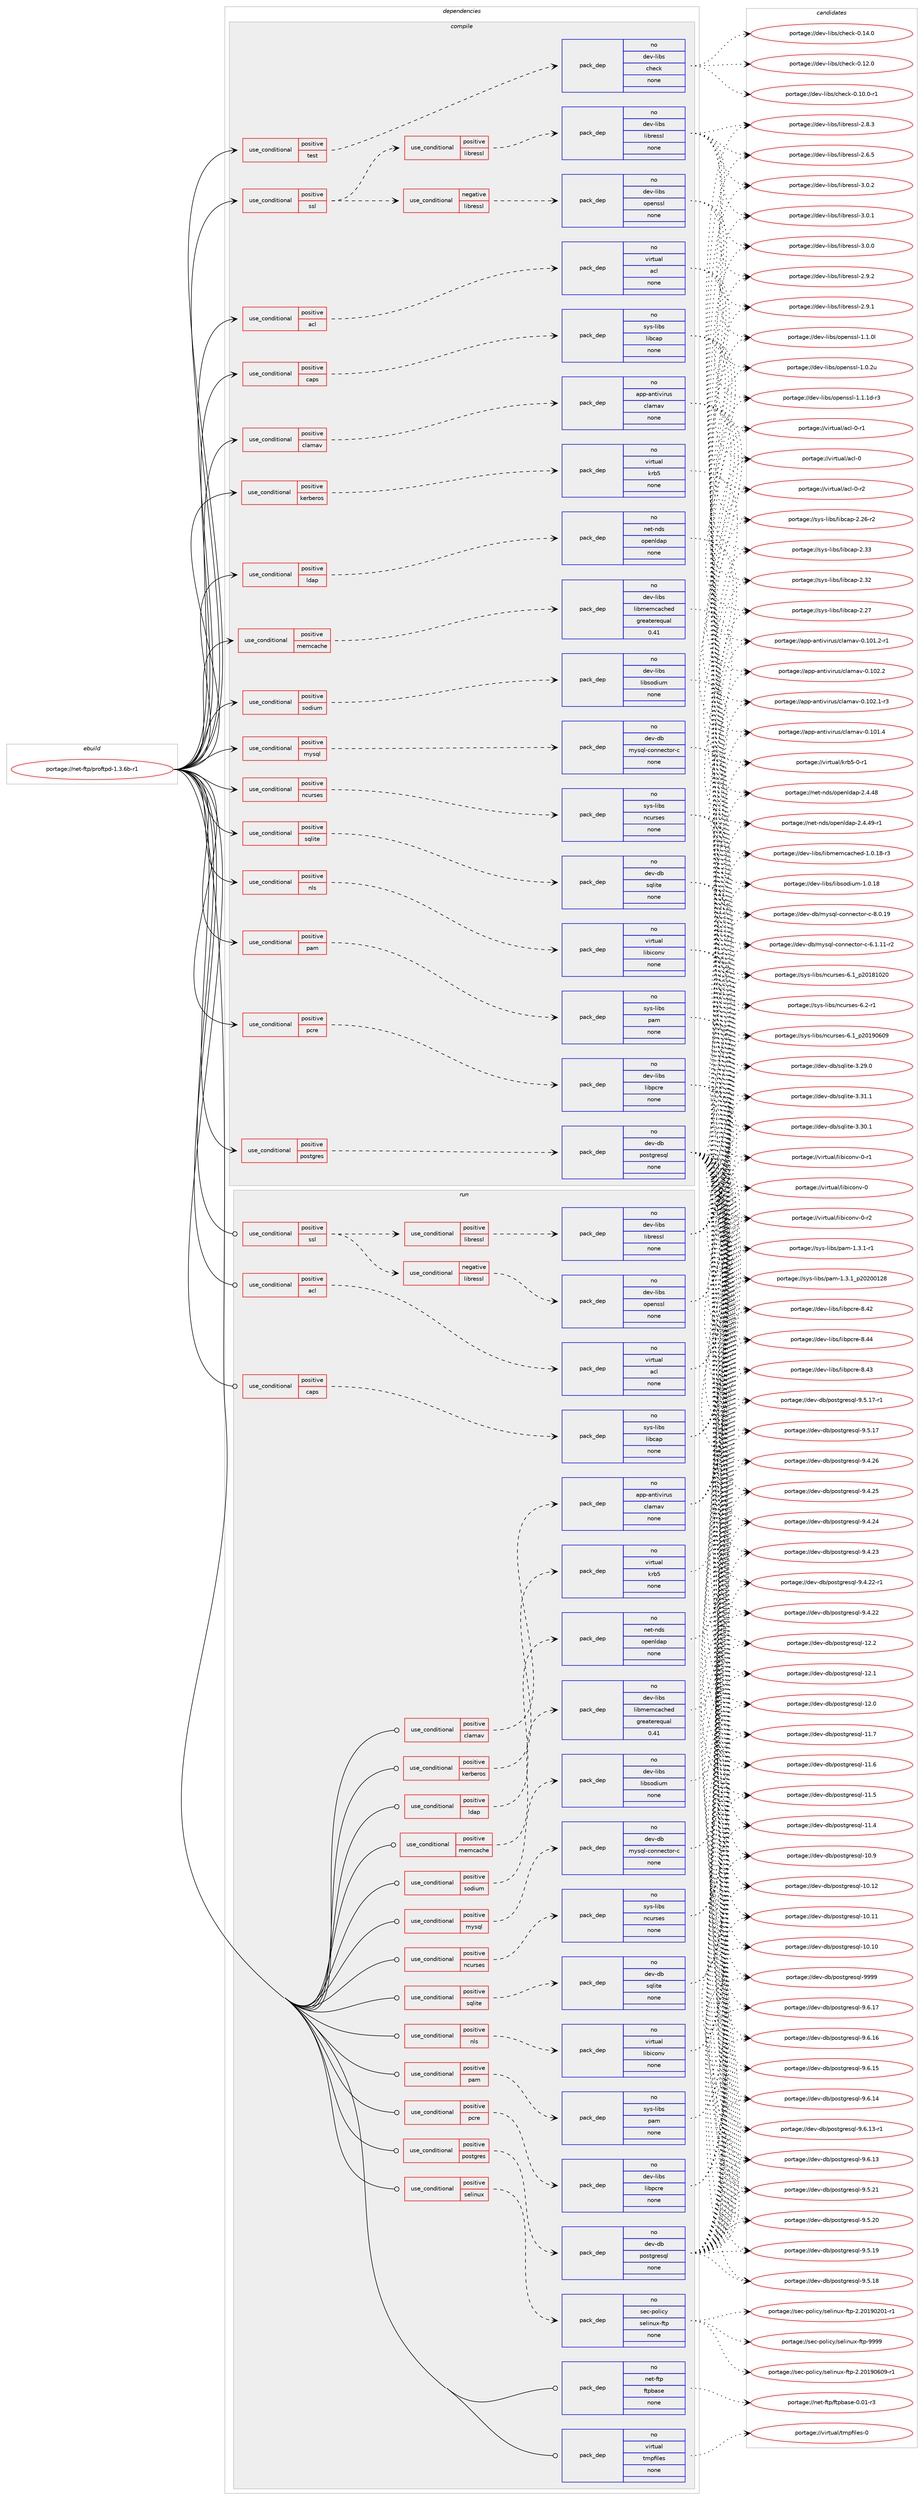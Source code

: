 digraph prolog {

# *************
# Graph options
# *************

newrank=true;
concentrate=true;
compound=true;
graph [rankdir=LR,fontname=Helvetica,fontsize=10,ranksep=1.5];#, ranksep=2.5, nodesep=0.2];
edge  [arrowhead=vee];
node  [fontname=Helvetica,fontsize=10];

# **********
# The ebuild
# **********

subgraph cluster_leftcol {
color=gray;
rank=same;
label=<<i>ebuild</i>>;
id [label="portage://net-ftp/proftpd-1.3.6b-r1", color=red, width=4, href="../net-ftp/proftpd-1.3.6b-r1.svg"];
}

# ****************
# The dependencies
# ****************

subgraph cluster_midcol {
color=gray;
label=<<i>dependencies</i>>;
subgraph cluster_compile {
fillcolor="#eeeeee";
style=filled;
label=<<i>compile</i>>;
subgraph cond12640 {
dependency62870 [label=<<TABLE BORDER="0" CELLBORDER="1" CELLSPACING="0" CELLPADDING="4"><TR><TD ROWSPAN="3" CELLPADDING="10">use_conditional</TD></TR><TR><TD>positive</TD></TR><TR><TD>acl</TD></TR></TABLE>>, shape=none, color=red];
subgraph pack48997 {
dependency62871 [label=<<TABLE BORDER="0" CELLBORDER="1" CELLSPACING="0" CELLPADDING="4" WIDTH="220"><TR><TD ROWSPAN="6" CELLPADDING="30">pack_dep</TD></TR><TR><TD WIDTH="110">no</TD></TR><TR><TD>virtual</TD></TR><TR><TD>acl</TD></TR><TR><TD>none</TD></TR><TR><TD></TD></TR></TABLE>>, shape=none, color=blue];
}
dependency62870:e -> dependency62871:w [weight=20,style="dashed",arrowhead="vee"];
}
id:e -> dependency62870:w [weight=20,style="solid",arrowhead="vee"];
subgraph cond12641 {
dependency62872 [label=<<TABLE BORDER="0" CELLBORDER="1" CELLSPACING="0" CELLPADDING="4"><TR><TD ROWSPAN="3" CELLPADDING="10">use_conditional</TD></TR><TR><TD>positive</TD></TR><TR><TD>caps</TD></TR></TABLE>>, shape=none, color=red];
subgraph pack48998 {
dependency62873 [label=<<TABLE BORDER="0" CELLBORDER="1" CELLSPACING="0" CELLPADDING="4" WIDTH="220"><TR><TD ROWSPAN="6" CELLPADDING="30">pack_dep</TD></TR><TR><TD WIDTH="110">no</TD></TR><TR><TD>sys-libs</TD></TR><TR><TD>libcap</TD></TR><TR><TD>none</TD></TR><TR><TD></TD></TR></TABLE>>, shape=none, color=blue];
}
dependency62872:e -> dependency62873:w [weight=20,style="dashed",arrowhead="vee"];
}
id:e -> dependency62872:w [weight=20,style="solid",arrowhead="vee"];
subgraph cond12642 {
dependency62874 [label=<<TABLE BORDER="0" CELLBORDER="1" CELLSPACING="0" CELLPADDING="4"><TR><TD ROWSPAN="3" CELLPADDING="10">use_conditional</TD></TR><TR><TD>positive</TD></TR><TR><TD>clamav</TD></TR></TABLE>>, shape=none, color=red];
subgraph pack48999 {
dependency62875 [label=<<TABLE BORDER="0" CELLBORDER="1" CELLSPACING="0" CELLPADDING="4" WIDTH="220"><TR><TD ROWSPAN="6" CELLPADDING="30">pack_dep</TD></TR><TR><TD WIDTH="110">no</TD></TR><TR><TD>app-antivirus</TD></TR><TR><TD>clamav</TD></TR><TR><TD>none</TD></TR><TR><TD></TD></TR></TABLE>>, shape=none, color=blue];
}
dependency62874:e -> dependency62875:w [weight=20,style="dashed",arrowhead="vee"];
}
id:e -> dependency62874:w [weight=20,style="solid",arrowhead="vee"];
subgraph cond12643 {
dependency62876 [label=<<TABLE BORDER="0" CELLBORDER="1" CELLSPACING="0" CELLPADDING="4"><TR><TD ROWSPAN="3" CELLPADDING="10">use_conditional</TD></TR><TR><TD>positive</TD></TR><TR><TD>kerberos</TD></TR></TABLE>>, shape=none, color=red];
subgraph pack49000 {
dependency62877 [label=<<TABLE BORDER="0" CELLBORDER="1" CELLSPACING="0" CELLPADDING="4" WIDTH="220"><TR><TD ROWSPAN="6" CELLPADDING="30">pack_dep</TD></TR><TR><TD WIDTH="110">no</TD></TR><TR><TD>virtual</TD></TR><TR><TD>krb5</TD></TR><TR><TD>none</TD></TR><TR><TD></TD></TR></TABLE>>, shape=none, color=blue];
}
dependency62876:e -> dependency62877:w [weight=20,style="dashed",arrowhead="vee"];
}
id:e -> dependency62876:w [weight=20,style="solid",arrowhead="vee"];
subgraph cond12644 {
dependency62878 [label=<<TABLE BORDER="0" CELLBORDER="1" CELLSPACING="0" CELLPADDING="4"><TR><TD ROWSPAN="3" CELLPADDING="10">use_conditional</TD></TR><TR><TD>positive</TD></TR><TR><TD>ldap</TD></TR></TABLE>>, shape=none, color=red];
subgraph pack49001 {
dependency62879 [label=<<TABLE BORDER="0" CELLBORDER="1" CELLSPACING="0" CELLPADDING="4" WIDTH="220"><TR><TD ROWSPAN="6" CELLPADDING="30">pack_dep</TD></TR><TR><TD WIDTH="110">no</TD></TR><TR><TD>net-nds</TD></TR><TR><TD>openldap</TD></TR><TR><TD>none</TD></TR><TR><TD></TD></TR></TABLE>>, shape=none, color=blue];
}
dependency62878:e -> dependency62879:w [weight=20,style="dashed",arrowhead="vee"];
}
id:e -> dependency62878:w [weight=20,style="solid",arrowhead="vee"];
subgraph cond12645 {
dependency62880 [label=<<TABLE BORDER="0" CELLBORDER="1" CELLSPACING="0" CELLPADDING="4"><TR><TD ROWSPAN="3" CELLPADDING="10">use_conditional</TD></TR><TR><TD>positive</TD></TR><TR><TD>memcache</TD></TR></TABLE>>, shape=none, color=red];
subgraph pack49002 {
dependency62881 [label=<<TABLE BORDER="0" CELLBORDER="1" CELLSPACING="0" CELLPADDING="4" WIDTH="220"><TR><TD ROWSPAN="6" CELLPADDING="30">pack_dep</TD></TR><TR><TD WIDTH="110">no</TD></TR><TR><TD>dev-libs</TD></TR><TR><TD>libmemcached</TD></TR><TR><TD>greaterequal</TD></TR><TR><TD>0.41</TD></TR></TABLE>>, shape=none, color=blue];
}
dependency62880:e -> dependency62881:w [weight=20,style="dashed",arrowhead="vee"];
}
id:e -> dependency62880:w [weight=20,style="solid",arrowhead="vee"];
subgraph cond12646 {
dependency62882 [label=<<TABLE BORDER="0" CELLBORDER="1" CELLSPACING="0" CELLPADDING="4"><TR><TD ROWSPAN="3" CELLPADDING="10">use_conditional</TD></TR><TR><TD>positive</TD></TR><TR><TD>mysql</TD></TR></TABLE>>, shape=none, color=red];
subgraph pack49003 {
dependency62883 [label=<<TABLE BORDER="0" CELLBORDER="1" CELLSPACING="0" CELLPADDING="4" WIDTH="220"><TR><TD ROWSPAN="6" CELLPADDING="30">pack_dep</TD></TR><TR><TD WIDTH="110">no</TD></TR><TR><TD>dev-db</TD></TR><TR><TD>mysql-connector-c</TD></TR><TR><TD>none</TD></TR><TR><TD></TD></TR></TABLE>>, shape=none, color=blue];
}
dependency62882:e -> dependency62883:w [weight=20,style="dashed",arrowhead="vee"];
}
id:e -> dependency62882:w [weight=20,style="solid",arrowhead="vee"];
subgraph cond12647 {
dependency62884 [label=<<TABLE BORDER="0" CELLBORDER="1" CELLSPACING="0" CELLPADDING="4"><TR><TD ROWSPAN="3" CELLPADDING="10">use_conditional</TD></TR><TR><TD>positive</TD></TR><TR><TD>ncurses</TD></TR></TABLE>>, shape=none, color=red];
subgraph pack49004 {
dependency62885 [label=<<TABLE BORDER="0" CELLBORDER="1" CELLSPACING="0" CELLPADDING="4" WIDTH="220"><TR><TD ROWSPAN="6" CELLPADDING="30">pack_dep</TD></TR><TR><TD WIDTH="110">no</TD></TR><TR><TD>sys-libs</TD></TR><TR><TD>ncurses</TD></TR><TR><TD>none</TD></TR><TR><TD></TD></TR></TABLE>>, shape=none, color=blue];
}
dependency62884:e -> dependency62885:w [weight=20,style="dashed",arrowhead="vee"];
}
id:e -> dependency62884:w [weight=20,style="solid",arrowhead="vee"];
subgraph cond12648 {
dependency62886 [label=<<TABLE BORDER="0" CELLBORDER="1" CELLSPACING="0" CELLPADDING="4"><TR><TD ROWSPAN="3" CELLPADDING="10">use_conditional</TD></TR><TR><TD>positive</TD></TR><TR><TD>nls</TD></TR></TABLE>>, shape=none, color=red];
subgraph pack49005 {
dependency62887 [label=<<TABLE BORDER="0" CELLBORDER="1" CELLSPACING="0" CELLPADDING="4" WIDTH="220"><TR><TD ROWSPAN="6" CELLPADDING="30">pack_dep</TD></TR><TR><TD WIDTH="110">no</TD></TR><TR><TD>virtual</TD></TR><TR><TD>libiconv</TD></TR><TR><TD>none</TD></TR><TR><TD></TD></TR></TABLE>>, shape=none, color=blue];
}
dependency62886:e -> dependency62887:w [weight=20,style="dashed",arrowhead="vee"];
}
id:e -> dependency62886:w [weight=20,style="solid",arrowhead="vee"];
subgraph cond12649 {
dependency62888 [label=<<TABLE BORDER="0" CELLBORDER="1" CELLSPACING="0" CELLPADDING="4"><TR><TD ROWSPAN="3" CELLPADDING="10">use_conditional</TD></TR><TR><TD>positive</TD></TR><TR><TD>pam</TD></TR></TABLE>>, shape=none, color=red];
subgraph pack49006 {
dependency62889 [label=<<TABLE BORDER="0" CELLBORDER="1" CELLSPACING="0" CELLPADDING="4" WIDTH="220"><TR><TD ROWSPAN="6" CELLPADDING="30">pack_dep</TD></TR><TR><TD WIDTH="110">no</TD></TR><TR><TD>sys-libs</TD></TR><TR><TD>pam</TD></TR><TR><TD>none</TD></TR><TR><TD></TD></TR></TABLE>>, shape=none, color=blue];
}
dependency62888:e -> dependency62889:w [weight=20,style="dashed",arrowhead="vee"];
}
id:e -> dependency62888:w [weight=20,style="solid",arrowhead="vee"];
subgraph cond12650 {
dependency62890 [label=<<TABLE BORDER="0" CELLBORDER="1" CELLSPACING="0" CELLPADDING="4"><TR><TD ROWSPAN="3" CELLPADDING="10">use_conditional</TD></TR><TR><TD>positive</TD></TR><TR><TD>pcre</TD></TR></TABLE>>, shape=none, color=red];
subgraph pack49007 {
dependency62891 [label=<<TABLE BORDER="0" CELLBORDER="1" CELLSPACING="0" CELLPADDING="4" WIDTH="220"><TR><TD ROWSPAN="6" CELLPADDING="30">pack_dep</TD></TR><TR><TD WIDTH="110">no</TD></TR><TR><TD>dev-libs</TD></TR><TR><TD>libpcre</TD></TR><TR><TD>none</TD></TR><TR><TD></TD></TR></TABLE>>, shape=none, color=blue];
}
dependency62890:e -> dependency62891:w [weight=20,style="dashed",arrowhead="vee"];
}
id:e -> dependency62890:w [weight=20,style="solid",arrowhead="vee"];
subgraph cond12651 {
dependency62892 [label=<<TABLE BORDER="0" CELLBORDER="1" CELLSPACING="0" CELLPADDING="4"><TR><TD ROWSPAN="3" CELLPADDING="10">use_conditional</TD></TR><TR><TD>positive</TD></TR><TR><TD>postgres</TD></TR></TABLE>>, shape=none, color=red];
subgraph pack49008 {
dependency62893 [label=<<TABLE BORDER="0" CELLBORDER="1" CELLSPACING="0" CELLPADDING="4" WIDTH="220"><TR><TD ROWSPAN="6" CELLPADDING="30">pack_dep</TD></TR><TR><TD WIDTH="110">no</TD></TR><TR><TD>dev-db</TD></TR><TR><TD>postgresql</TD></TR><TR><TD>none</TD></TR><TR><TD></TD></TR></TABLE>>, shape=none, color=blue];
}
dependency62892:e -> dependency62893:w [weight=20,style="dashed",arrowhead="vee"];
}
id:e -> dependency62892:w [weight=20,style="solid",arrowhead="vee"];
subgraph cond12652 {
dependency62894 [label=<<TABLE BORDER="0" CELLBORDER="1" CELLSPACING="0" CELLPADDING="4"><TR><TD ROWSPAN="3" CELLPADDING="10">use_conditional</TD></TR><TR><TD>positive</TD></TR><TR><TD>sodium</TD></TR></TABLE>>, shape=none, color=red];
subgraph pack49009 {
dependency62895 [label=<<TABLE BORDER="0" CELLBORDER="1" CELLSPACING="0" CELLPADDING="4" WIDTH="220"><TR><TD ROWSPAN="6" CELLPADDING="30">pack_dep</TD></TR><TR><TD WIDTH="110">no</TD></TR><TR><TD>dev-libs</TD></TR><TR><TD>libsodium</TD></TR><TR><TD>none</TD></TR><TR><TD></TD></TR></TABLE>>, shape=none, color=blue];
}
dependency62894:e -> dependency62895:w [weight=20,style="dashed",arrowhead="vee"];
}
id:e -> dependency62894:w [weight=20,style="solid",arrowhead="vee"];
subgraph cond12653 {
dependency62896 [label=<<TABLE BORDER="0" CELLBORDER="1" CELLSPACING="0" CELLPADDING="4"><TR><TD ROWSPAN="3" CELLPADDING="10">use_conditional</TD></TR><TR><TD>positive</TD></TR><TR><TD>sqlite</TD></TR></TABLE>>, shape=none, color=red];
subgraph pack49010 {
dependency62897 [label=<<TABLE BORDER="0" CELLBORDER="1" CELLSPACING="0" CELLPADDING="4" WIDTH="220"><TR><TD ROWSPAN="6" CELLPADDING="30">pack_dep</TD></TR><TR><TD WIDTH="110">no</TD></TR><TR><TD>dev-db</TD></TR><TR><TD>sqlite</TD></TR><TR><TD>none</TD></TR><TR><TD></TD></TR></TABLE>>, shape=none, color=blue];
}
dependency62896:e -> dependency62897:w [weight=20,style="dashed",arrowhead="vee"];
}
id:e -> dependency62896:w [weight=20,style="solid",arrowhead="vee"];
subgraph cond12654 {
dependency62898 [label=<<TABLE BORDER="0" CELLBORDER="1" CELLSPACING="0" CELLPADDING="4"><TR><TD ROWSPAN="3" CELLPADDING="10">use_conditional</TD></TR><TR><TD>positive</TD></TR><TR><TD>ssl</TD></TR></TABLE>>, shape=none, color=red];
subgraph cond12655 {
dependency62899 [label=<<TABLE BORDER="0" CELLBORDER="1" CELLSPACING="0" CELLPADDING="4"><TR><TD ROWSPAN="3" CELLPADDING="10">use_conditional</TD></TR><TR><TD>negative</TD></TR><TR><TD>libressl</TD></TR></TABLE>>, shape=none, color=red];
subgraph pack49011 {
dependency62900 [label=<<TABLE BORDER="0" CELLBORDER="1" CELLSPACING="0" CELLPADDING="4" WIDTH="220"><TR><TD ROWSPAN="6" CELLPADDING="30">pack_dep</TD></TR><TR><TD WIDTH="110">no</TD></TR><TR><TD>dev-libs</TD></TR><TR><TD>openssl</TD></TR><TR><TD>none</TD></TR><TR><TD></TD></TR></TABLE>>, shape=none, color=blue];
}
dependency62899:e -> dependency62900:w [weight=20,style="dashed",arrowhead="vee"];
}
dependency62898:e -> dependency62899:w [weight=20,style="dashed",arrowhead="vee"];
subgraph cond12656 {
dependency62901 [label=<<TABLE BORDER="0" CELLBORDER="1" CELLSPACING="0" CELLPADDING="4"><TR><TD ROWSPAN="3" CELLPADDING="10">use_conditional</TD></TR><TR><TD>positive</TD></TR><TR><TD>libressl</TD></TR></TABLE>>, shape=none, color=red];
subgraph pack49012 {
dependency62902 [label=<<TABLE BORDER="0" CELLBORDER="1" CELLSPACING="0" CELLPADDING="4" WIDTH="220"><TR><TD ROWSPAN="6" CELLPADDING="30">pack_dep</TD></TR><TR><TD WIDTH="110">no</TD></TR><TR><TD>dev-libs</TD></TR><TR><TD>libressl</TD></TR><TR><TD>none</TD></TR><TR><TD></TD></TR></TABLE>>, shape=none, color=blue];
}
dependency62901:e -> dependency62902:w [weight=20,style="dashed",arrowhead="vee"];
}
dependency62898:e -> dependency62901:w [weight=20,style="dashed",arrowhead="vee"];
}
id:e -> dependency62898:w [weight=20,style="solid",arrowhead="vee"];
subgraph cond12657 {
dependency62903 [label=<<TABLE BORDER="0" CELLBORDER="1" CELLSPACING="0" CELLPADDING="4"><TR><TD ROWSPAN="3" CELLPADDING="10">use_conditional</TD></TR><TR><TD>positive</TD></TR><TR><TD>test</TD></TR></TABLE>>, shape=none, color=red];
subgraph pack49013 {
dependency62904 [label=<<TABLE BORDER="0" CELLBORDER="1" CELLSPACING="0" CELLPADDING="4" WIDTH="220"><TR><TD ROWSPAN="6" CELLPADDING="30">pack_dep</TD></TR><TR><TD WIDTH="110">no</TD></TR><TR><TD>dev-libs</TD></TR><TR><TD>check</TD></TR><TR><TD>none</TD></TR><TR><TD></TD></TR></TABLE>>, shape=none, color=blue];
}
dependency62903:e -> dependency62904:w [weight=20,style="dashed",arrowhead="vee"];
}
id:e -> dependency62903:w [weight=20,style="solid",arrowhead="vee"];
}
subgraph cluster_compileandrun {
fillcolor="#eeeeee";
style=filled;
label=<<i>compile and run</i>>;
}
subgraph cluster_run {
fillcolor="#eeeeee";
style=filled;
label=<<i>run</i>>;
subgraph cond12658 {
dependency62905 [label=<<TABLE BORDER="0" CELLBORDER="1" CELLSPACING="0" CELLPADDING="4"><TR><TD ROWSPAN="3" CELLPADDING="10">use_conditional</TD></TR><TR><TD>positive</TD></TR><TR><TD>acl</TD></TR></TABLE>>, shape=none, color=red];
subgraph pack49014 {
dependency62906 [label=<<TABLE BORDER="0" CELLBORDER="1" CELLSPACING="0" CELLPADDING="4" WIDTH="220"><TR><TD ROWSPAN="6" CELLPADDING="30">pack_dep</TD></TR><TR><TD WIDTH="110">no</TD></TR><TR><TD>virtual</TD></TR><TR><TD>acl</TD></TR><TR><TD>none</TD></TR><TR><TD></TD></TR></TABLE>>, shape=none, color=blue];
}
dependency62905:e -> dependency62906:w [weight=20,style="dashed",arrowhead="vee"];
}
id:e -> dependency62905:w [weight=20,style="solid",arrowhead="odot"];
subgraph cond12659 {
dependency62907 [label=<<TABLE BORDER="0" CELLBORDER="1" CELLSPACING="0" CELLPADDING="4"><TR><TD ROWSPAN="3" CELLPADDING="10">use_conditional</TD></TR><TR><TD>positive</TD></TR><TR><TD>caps</TD></TR></TABLE>>, shape=none, color=red];
subgraph pack49015 {
dependency62908 [label=<<TABLE BORDER="0" CELLBORDER="1" CELLSPACING="0" CELLPADDING="4" WIDTH="220"><TR><TD ROWSPAN="6" CELLPADDING="30">pack_dep</TD></TR><TR><TD WIDTH="110">no</TD></TR><TR><TD>sys-libs</TD></TR><TR><TD>libcap</TD></TR><TR><TD>none</TD></TR><TR><TD></TD></TR></TABLE>>, shape=none, color=blue];
}
dependency62907:e -> dependency62908:w [weight=20,style="dashed",arrowhead="vee"];
}
id:e -> dependency62907:w [weight=20,style="solid",arrowhead="odot"];
subgraph cond12660 {
dependency62909 [label=<<TABLE BORDER="0" CELLBORDER="1" CELLSPACING="0" CELLPADDING="4"><TR><TD ROWSPAN="3" CELLPADDING="10">use_conditional</TD></TR><TR><TD>positive</TD></TR><TR><TD>clamav</TD></TR></TABLE>>, shape=none, color=red];
subgraph pack49016 {
dependency62910 [label=<<TABLE BORDER="0" CELLBORDER="1" CELLSPACING="0" CELLPADDING="4" WIDTH="220"><TR><TD ROWSPAN="6" CELLPADDING="30">pack_dep</TD></TR><TR><TD WIDTH="110">no</TD></TR><TR><TD>app-antivirus</TD></TR><TR><TD>clamav</TD></TR><TR><TD>none</TD></TR><TR><TD></TD></TR></TABLE>>, shape=none, color=blue];
}
dependency62909:e -> dependency62910:w [weight=20,style="dashed",arrowhead="vee"];
}
id:e -> dependency62909:w [weight=20,style="solid",arrowhead="odot"];
subgraph cond12661 {
dependency62911 [label=<<TABLE BORDER="0" CELLBORDER="1" CELLSPACING="0" CELLPADDING="4"><TR><TD ROWSPAN="3" CELLPADDING="10">use_conditional</TD></TR><TR><TD>positive</TD></TR><TR><TD>kerberos</TD></TR></TABLE>>, shape=none, color=red];
subgraph pack49017 {
dependency62912 [label=<<TABLE BORDER="0" CELLBORDER="1" CELLSPACING="0" CELLPADDING="4" WIDTH="220"><TR><TD ROWSPAN="6" CELLPADDING="30">pack_dep</TD></TR><TR><TD WIDTH="110">no</TD></TR><TR><TD>virtual</TD></TR><TR><TD>krb5</TD></TR><TR><TD>none</TD></TR><TR><TD></TD></TR></TABLE>>, shape=none, color=blue];
}
dependency62911:e -> dependency62912:w [weight=20,style="dashed",arrowhead="vee"];
}
id:e -> dependency62911:w [weight=20,style="solid",arrowhead="odot"];
subgraph cond12662 {
dependency62913 [label=<<TABLE BORDER="0" CELLBORDER="1" CELLSPACING="0" CELLPADDING="4"><TR><TD ROWSPAN="3" CELLPADDING="10">use_conditional</TD></TR><TR><TD>positive</TD></TR><TR><TD>ldap</TD></TR></TABLE>>, shape=none, color=red];
subgraph pack49018 {
dependency62914 [label=<<TABLE BORDER="0" CELLBORDER="1" CELLSPACING="0" CELLPADDING="4" WIDTH="220"><TR><TD ROWSPAN="6" CELLPADDING="30">pack_dep</TD></TR><TR><TD WIDTH="110">no</TD></TR><TR><TD>net-nds</TD></TR><TR><TD>openldap</TD></TR><TR><TD>none</TD></TR><TR><TD></TD></TR></TABLE>>, shape=none, color=blue];
}
dependency62913:e -> dependency62914:w [weight=20,style="dashed",arrowhead="vee"];
}
id:e -> dependency62913:w [weight=20,style="solid",arrowhead="odot"];
subgraph cond12663 {
dependency62915 [label=<<TABLE BORDER="0" CELLBORDER="1" CELLSPACING="0" CELLPADDING="4"><TR><TD ROWSPAN="3" CELLPADDING="10">use_conditional</TD></TR><TR><TD>positive</TD></TR><TR><TD>memcache</TD></TR></TABLE>>, shape=none, color=red];
subgraph pack49019 {
dependency62916 [label=<<TABLE BORDER="0" CELLBORDER="1" CELLSPACING="0" CELLPADDING="4" WIDTH="220"><TR><TD ROWSPAN="6" CELLPADDING="30">pack_dep</TD></TR><TR><TD WIDTH="110">no</TD></TR><TR><TD>dev-libs</TD></TR><TR><TD>libmemcached</TD></TR><TR><TD>greaterequal</TD></TR><TR><TD>0.41</TD></TR></TABLE>>, shape=none, color=blue];
}
dependency62915:e -> dependency62916:w [weight=20,style="dashed",arrowhead="vee"];
}
id:e -> dependency62915:w [weight=20,style="solid",arrowhead="odot"];
subgraph cond12664 {
dependency62917 [label=<<TABLE BORDER="0" CELLBORDER="1" CELLSPACING="0" CELLPADDING="4"><TR><TD ROWSPAN="3" CELLPADDING="10">use_conditional</TD></TR><TR><TD>positive</TD></TR><TR><TD>mysql</TD></TR></TABLE>>, shape=none, color=red];
subgraph pack49020 {
dependency62918 [label=<<TABLE BORDER="0" CELLBORDER="1" CELLSPACING="0" CELLPADDING="4" WIDTH="220"><TR><TD ROWSPAN="6" CELLPADDING="30">pack_dep</TD></TR><TR><TD WIDTH="110">no</TD></TR><TR><TD>dev-db</TD></TR><TR><TD>mysql-connector-c</TD></TR><TR><TD>none</TD></TR><TR><TD></TD></TR></TABLE>>, shape=none, color=blue];
}
dependency62917:e -> dependency62918:w [weight=20,style="dashed",arrowhead="vee"];
}
id:e -> dependency62917:w [weight=20,style="solid",arrowhead="odot"];
subgraph cond12665 {
dependency62919 [label=<<TABLE BORDER="0" CELLBORDER="1" CELLSPACING="0" CELLPADDING="4"><TR><TD ROWSPAN="3" CELLPADDING="10">use_conditional</TD></TR><TR><TD>positive</TD></TR><TR><TD>ncurses</TD></TR></TABLE>>, shape=none, color=red];
subgraph pack49021 {
dependency62920 [label=<<TABLE BORDER="0" CELLBORDER="1" CELLSPACING="0" CELLPADDING="4" WIDTH="220"><TR><TD ROWSPAN="6" CELLPADDING="30">pack_dep</TD></TR><TR><TD WIDTH="110">no</TD></TR><TR><TD>sys-libs</TD></TR><TR><TD>ncurses</TD></TR><TR><TD>none</TD></TR><TR><TD></TD></TR></TABLE>>, shape=none, color=blue];
}
dependency62919:e -> dependency62920:w [weight=20,style="dashed",arrowhead="vee"];
}
id:e -> dependency62919:w [weight=20,style="solid",arrowhead="odot"];
subgraph cond12666 {
dependency62921 [label=<<TABLE BORDER="0" CELLBORDER="1" CELLSPACING="0" CELLPADDING="4"><TR><TD ROWSPAN="3" CELLPADDING="10">use_conditional</TD></TR><TR><TD>positive</TD></TR><TR><TD>nls</TD></TR></TABLE>>, shape=none, color=red];
subgraph pack49022 {
dependency62922 [label=<<TABLE BORDER="0" CELLBORDER="1" CELLSPACING="0" CELLPADDING="4" WIDTH="220"><TR><TD ROWSPAN="6" CELLPADDING="30">pack_dep</TD></TR><TR><TD WIDTH="110">no</TD></TR><TR><TD>virtual</TD></TR><TR><TD>libiconv</TD></TR><TR><TD>none</TD></TR><TR><TD></TD></TR></TABLE>>, shape=none, color=blue];
}
dependency62921:e -> dependency62922:w [weight=20,style="dashed",arrowhead="vee"];
}
id:e -> dependency62921:w [weight=20,style="solid",arrowhead="odot"];
subgraph cond12667 {
dependency62923 [label=<<TABLE BORDER="0" CELLBORDER="1" CELLSPACING="0" CELLPADDING="4"><TR><TD ROWSPAN="3" CELLPADDING="10">use_conditional</TD></TR><TR><TD>positive</TD></TR><TR><TD>pam</TD></TR></TABLE>>, shape=none, color=red];
subgraph pack49023 {
dependency62924 [label=<<TABLE BORDER="0" CELLBORDER="1" CELLSPACING="0" CELLPADDING="4" WIDTH="220"><TR><TD ROWSPAN="6" CELLPADDING="30">pack_dep</TD></TR><TR><TD WIDTH="110">no</TD></TR><TR><TD>sys-libs</TD></TR><TR><TD>pam</TD></TR><TR><TD>none</TD></TR><TR><TD></TD></TR></TABLE>>, shape=none, color=blue];
}
dependency62923:e -> dependency62924:w [weight=20,style="dashed",arrowhead="vee"];
}
id:e -> dependency62923:w [weight=20,style="solid",arrowhead="odot"];
subgraph cond12668 {
dependency62925 [label=<<TABLE BORDER="0" CELLBORDER="1" CELLSPACING="0" CELLPADDING="4"><TR><TD ROWSPAN="3" CELLPADDING="10">use_conditional</TD></TR><TR><TD>positive</TD></TR><TR><TD>pcre</TD></TR></TABLE>>, shape=none, color=red];
subgraph pack49024 {
dependency62926 [label=<<TABLE BORDER="0" CELLBORDER="1" CELLSPACING="0" CELLPADDING="4" WIDTH="220"><TR><TD ROWSPAN="6" CELLPADDING="30">pack_dep</TD></TR><TR><TD WIDTH="110">no</TD></TR><TR><TD>dev-libs</TD></TR><TR><TD>libpcre</TD></TR><TR><TD>none</TD></TR><TR><TD></TD></TR></TABLE>>, shape=none, color=blue];
}
dependency62925:e -> dependency62926:w [weight=20,style="dashed",arrowhead="vee"];
}
id:e -> dependency62925:w [weight=20,style="solid",arrowhead="odot"];
subgraph cond12669 {
dependency62927 [label=<<TABLE BORDER="0" CELLBORDER="1" CELLSPACING="0" CELLPADDING="4"><TR><TD ROWSPAN="3" CELLPADDING="10">use_conditional</TD></TR><TR><TD>positive</TD></TR><TR><TD>postgres</TD></TR></TABLE>>, shape=none, color=red];
subgraph pack49025 {
dependency62928 [label=<<TABLE BORDER="0" CELLBORDER="1" CELLSPACING="0" CELLPADDING="4" WIDTH="220"><TR><TD ROWSPAN="6" CELLPADDING="30">pack_dep</TD></TR><TR><TD WIDTH="110">no</TD></TR><TR><TD>dev-db</TD></TR><TR><TD>postgresql</TD></TR><TR><TD>none</TD></TR><TR><TD></TD></TR></TABLE>>, shape=none, color=blue];
}
dependency62927:e -> dependency62928:w [weight=20,style="dashed",arrowhead="vee"];
}
id:e -> dependency62927:w [weight=20,style="solid",arrowhead="odot"];
subgraph cond12670 {
dependency62929 [label=<<TABLE BORDER="0" CELLBORDER="1" CELLSPACING="0" CELLPADDING="4"><TR><TD ROWSPAN="3" CELLPADDING="10">use_conditional</TD></TR><TR><TD>positive</TD></TR><TR><TD>selinux</TD></TR></TABLE>>, shape=none, color=red];
subgraph pack49026 {
dependency62930 [label=<<TABLE BORDER="0" CELLBORDER="1" CELLSPACING="0" CELLPADDING="4" WIDTH="220"><TR><TD ROWSPAN="6" CELLPADDING="30">pack_dep</TD></TR><TR><TD WIDTH="110">no</TD></TR><TR><TD>sec-policy</TD></TR><TR><TD>selinux-ftp</TD></TR><TR><TD>none</TD></TR><TR><TD></TD></TR></TABLE>>, shape=none, color=blue];
}
dependency62929:e -> dependency62930:w [weight=20,style="dashed",arrowhead="vee"];
}
id:e -> dependency62929:w [weight=20,style="solid",arrowhead="odot"];
subgraph cond12671 {
dependency62931 [label=<<TABLE BORDER="0" CELLBORDER="1" CELLSPACING="0" CELLPADDING="4"><TR><TD ROWSPAN="3" CELLPADDING="10">use_conditional</TD></TR><TR><TD>positive</TD></TR><TR><TD>sodium</TD></TR></TABLE>>, shape=none, color=red];
subgraph pack49027 {
dependency62932 [label=<<TABLE BORDER="0" CELLBORDER="1" CELLSPACING="0" CELLPADDING="4" WIDTH="220"><TR><TD ROWSPAN="6" CELLPADDING="30">pack_dep</TD></TR><TR><TD WIDTH="110">no</TD></TR><TR><TD>dev-libs</TD></TR><TR><TD>libsodium</TD></TR><TR><TD>none</TD></TR><TR><TD></TD></TR></TABLE>>, shape=none, color=blue];
}
dependency62931:e -> dependency62932:w [weight=20,style="dashed",arrowhead="vee"];
}
id:e -> dependency62931:w [weight=20,style="solid",arrowhead="odot"];
subgraph cond12672 {
dependency62933 [label=<<TABLE BORDER="0" CELLBORDER="1" CELLSPACING="0" CELLPADDING="4"><TR><TD ROWSPAN="3" CELLPADDING="10">use_conditional</TD></TR><TR><TD>positive</TD></TR><TR><TD>sqlite</TD></TR></TABLE>>, shape=none, color=red];
subgraph pack49028 {
dependency62934 [label=<<TABLE BORDER="0" CELLBORDER="1" CELLSPACING="0" CELLPADDING="4" WIDTH="220"><TR><TD ROWSPAN="6" CELLPADDING="30">pack_dep</TD></TR><TR><TD WIDTH="110">no</TD></TR><TR><TD>dev-db</TD></TR><TR><TD>sqlite</TD></TR><TR><TD>none</TD></TR><TR><TD></TD></TR></TABLE>>, shape=none, color=blue];
}
dependency62933:e -> dependency62934:w [weight=20,style="dashed",arrowhead="vee"];
}
id:e -> dependency62933:w [weight=20,style="solid",arrowhead="odot"];
subgraph cond12673 {
dependency62935 [label=<<TABLE BORDER="0" CELLBORDER="1" CELLSPACING="0" CELLPADDING="4"><TR><TD ROWSPAN="3" CELLPADDING="10">use_conditional</TD></TR><TR><TD>positive</TD></TR><TR><TD>ssl</TD></TR></TABLE>>, shape=none, color=red];
subgraph cond12674 {
dependency62936 [label=<<TABLE BORDER="0" CELLBORDER="1" CELLSPACING="0" CELLPADDING="4"><TR><TD ROWSPAN="3" CELLPADDING="10">use_conditional</TD></TR><TR><TD>negative</TD></TR><TR><TD>libressl</TD></TR></TABLE>>, shape=none, color=red];
subgraph pack49029 {
dependency62937 [label=<<TABLE BORDER="0" CELLBORDER="1" CELLSPACING="0" CELLPADDING="4" WIDTH="220"><TR><TD ROWSPAN="6" CELLPADDING="30">pack_dep</TD></TR><TR><TD WIDTH="110">no</TD></TR><TR><TD>dev-libs</TD></TR><TR><TD>openssl</TD></TR><TR><TD>none</TD></TR><TR><TD></TD></TR></TABLE>>, shape=none, color=blue];
}
dependency62936:e -> dependency62937:w [weight=20,style="dashed",arrowhead="vee"];
}
dependency62935:e -> dependency62936:w [weight=20,style="dashed",arrowhead="vee"];
subgraph cond12675 {
dependency62938 [label=<<TABLE BORDER="0" CELLBORDER="1" CELLSPACING="0" CELLPADDING="4"><TR><TD ROWSPAN="3" CELLPADDING="10">use_conditional</TD></TR><TR><TD>positive</TD></TR><TR><TD>libressl</TD></TR></TABLE>>, shape=none, color=red];
subgraph pack49030 {
dependency62939 [label=<<TABLE BORDER="0" CELLBORDER="1" CELLSPACING="0" CELLPADDING="4" WIDTH="220"><TR><TD ROWSPAN="6" CELLPADDING="30">pack_dep</TD></TR><TR><TD WIDTH="110">no</TD></TR><TR><TD>dev-libs</TD></TR><TR><TD>libressl</TD></TR><TR><TD>none</TD></TR><TR><TD></TD></TR></TABLE>>, shape=none, color=blue];
}
dependency62938:e -> dependency62939:w [weight=20,style="dashed",arrowhead="vee"];
}
dependency62935:e -> dependency62938:w [weight=20,style="dashed",arrowhead="vee"];
}
id:e -> dependency62935:w [weight=20,style="solid",arrowhead="odot"];
subgraph pack49031 {
dependency62940 [label=<<TABLE BORDER="0" CELLBORDER="1" CELLSPACING="0" CELLPADDING="4" WIDTH="220"><TR><TD ROWSPAN="6" CELLPADDING="30">pack_dep</TD></TR><TR><TD WIDTH="110">no</TD></TR><TR><TD>net-ftp</TD></TR><TR><TD>ftpbase</TD></TR><TR><TD>none</TD></TR><TR><TD></TD></TR></TABLE>>, shape=none, color=blue];
}
id:e -> dependency62940:w [weight=20,style="solid",arrowhead="odot"];
subgraph pack49032 {
dependency62941 [label=<<TABLE BORDER="0" CELLBORDER="1" CELLSPACING="0" CELLPADDING="4" WIDTH="220"><TR><TD ROWSPAN="6" CELLPADDING="30">pack_dep</TD></TR><TR><TD WIDTH="110">no</TD></TR><TR><TD>virtual</TD></TR><TR><TD>tmpfiles</TD></TR><TR><TD>none</TD></TR><TR><TD></TD></TR></TABLE>>, shape=none, color=blue];
}
id:e -> dependency62941:w [weight=20,style="solid",arrowhead="odot"];
}
}

# **************
# The candidates
# **************

subgraph cluster_choices {
rank=same;
color=gray;
label=<<i>candidates</i>>;

subgraph choice48997 {
color=black;
nodesep=1;
choice1181051141161179710847979910845484511450 [label="portage://virtual/acl-0-r2", color=red, width=4,href="../virtual/acl-0-r2.svg"];
choice1181051141161179710847979910845484511449 [label="portage://virtual/acl-0-r1", color=red, width=4,href="../virtual/acl-0-r1.svg"];
choice118105114116117971084797991084548 [label="portage://virtual/acl-0", color=red, width=4,href="../virtual/acl-0.svg"];
dependency62871:e -> choice1181051141161179710847979910845484511450:w [style=dotted,weight="100"];
dependency62871:e -> choice1181051141161179710847979910845484511449:w [style=dotted,weight="100"];
dependency62871:e -> choice118105114116117971084797991084548:w [style=dotted,weight="100"];
}
subgraph choice48998 {
color=black;
nodesep=1;
choice1151211154510810598115471081059899971124550465151 [label="portage://sys-libs/libcap-2.33", color=red, width=4,href="../sys-libs/libcap-2.33.svg"];
choice1151211154510810598115471081059899971124550465150 [label="portage://sys-libs/libcap-2.32", color=red, width=4,href="../sys-libs/libcap-2.32.svg"];
choice1151211154510810598115471081059899971124550465055 [label="portage://sys-libs/libcap-2.27", color=red, width=4,href="../sys-libs/libcap-2.27.svg"];
choice11512111545108105981154710810598999711245504650544511450 [label="portage://sys-libs/libcap-2.26-r2", color=red, width=4,href="../sys-libs/libcap-2.26-r2.svg"];
dependency62873:e -> choice1151211154510810598115471081059899971124550465151:w [style=dotted,weight="100"];
dependency62873:e -> choice1151211154510810598115471081059899971124550465150:w [style=dotted,weight="100"];
dependency62873:e -> choice1151211154510810598115471081059899971124550465055:w [style=dotted,weight="100"];
dependency62873:e -> choice11512111545108105981154710810598999711245504650544511450:w [style=dotted,weight="100"];
}
subgraph choice48999 {
color=black;
nodesep=1;
choice971121124597110116105118105114117115479910897109971184548464948504650 [label="portage://app-antivirus/clamav-0.102.2", color=red, width=4,href="../app-antivirus/clamav-0.102.2.svg"];
choice9711211245971101161051181051141171154799108971099711845484649485046494511451 [label="portage://app-antivirus/clamav-0.102.1-r3", color=red, width=4,href="../app-antivirus/clamav-0.102.1-r3.svg"];
choice971121124597110116105118105114117115479910897109971184548464948494652 [label="portage://app-antivirus/clamav-0.101.4", color=red, width=4,href="../app-antivirus/clamav-0.101.4.svg"];
choice9711211245971101161051181051141171154799108971099711845484649484946504511449 [label="portage://app-antivirus/clamav-0.101.2-r1", color=red, width=4,href="../app-antivirus/clamav-0.101.2-r1.svg"];
dependency62875:e -> choice971121124597110116105118105114117115479910897109971184548464948504650:w [style=dotted,weight="100"];
dependency62875:e -> choice9711211245971101161051181051141171154799108971099711845484649485046494511451:w [style=dotted,weight="100"];
dependency62875:e -> choice971121124597110116105118105114117115479910897109971184548464948494652:w [style=dotted,weight="100"];
dependency62875:e -> choice9711211245971101161051181051141171154799108971099711845484649484946504511449:w [style=dotted,weight="100"];
}
subgraph choice49000 {
color=black;
nodesep=1;
choice1181051141161179710847107114985345484511449 [label="portage://virtual/krb5-0-r1", color=red, width=4,href="../virtual/krb5-0-r1.svg"];
dependency62877:e -> choice1181051141161179710847107114985345484511449:w [style=dotted,weight="100"];
}
subgraph choice49001 {
color=black;
nodesep=1;
choice110101116451101001154711111210111010810097112455046524652574511449 [label="portage://net-nds/openldap-2.4.49-r1", color=red, width=4,href="../net-nds/openldap-2.4.49-r1.svg"];
choice11010111645110100115471111121011101081009711245504652465256 [label="portage://net-nds/openldap-2.4.48", color=red, width=4,href="../net-nds/openldap-2.4.48.svg"];
dependency62879:e -> choice110101116451101001154711111210111010810097112455046524652574511449:w [style=dotted,weight="100"];
dependency62879:e -> choice11010111645110100115471111121011101081009711245504652465256:w [style=dotted,weight="100"];
}
subgraph choice49002 {
color=black;
nodesep=1;
choice10010111845108105981154710810598109101109999799104101100454946484649564511451 [label="portage://dev-libs/libmemcached-1.0.18-r3", color=red, width=4,href="../dev-libs/libmemcached-1.0.18-r3.svg"];
dependency62881:e -> choice10010111845108105981154710810598109101109999799104101100454946484649564511451:w [style=dotted,weight="100"];
}
subgraph choice49003 {
color=black;
nodesep=1;
choice100101118451009847109121115113108459911111011010199116111114459945564648464957 [label="portage://dev-db/mysql-connector-c-8.0.19", color=red, width=4,href="../dev-db/mysql-connector-c-8.0.19.svg"];
choice1001011184510098471091211151131084599111110110101991161111144599455446494649494511450 [label="portage://dev-db/mysql-connector-c-6.1.11-r2", color=red, width=4,href="../dev-db/mysql-connector-c-6.1.11-r2.svg"];
dependency62883:e -> choice100101118451009847109121115113108459911111011010199116111114459945564648464957:w [style=dotted,weight="100"];
dependency62883:e -> choice1001011184510098471091211151131084599111110110101991161111144599455446494649494511450:w [style=dotted,weight="100"];
}
subgraph choice49004 {
color=black;
nodesep=1;
choice11512111545108105981154711099117114115101115455446504511449 [label="portage://sys-libs/ncurses-6.2-r1", color=red, width=4,href="../sys-libs/ncurses-6.2-r1.svg"];
choice1151211154510810598115471109911711411510111545544649951125048495748544857 [label="portage://sys-libs/ncurses-6.1_p20190609", color=red, width=4,href="../sys-libs/ncurses-6.1_p20190609.svg"];
choice1151211154510810598115471109911711411510111545544649951125048495649485048 [label="portage://sys-libs/ncurses-6.1_p20181020", color=red, width=4,href="../sys-libs/ncurses-6.1_p20181020.svg"];
dependency62885:e -> choice11512111545108105981154711099117114115101115455446504511449:w [style=dotted,weight="100"];
dependency62885:e -> choice1151211154510810598115471109911711411510111545544649951125048495748544857:w [style=dotted,weight="100"];
dependency62885:e -> choice1151211154510810598115471109911711411510111545544649951125048495649485048:w [style=dotted,weight="100"];
}
subgraph choice49005 {
color=black;
nodesep=1;
choice1181051141161179710847108105981059911111011845484511450 [label="portage://virtual/libiconv-0-r2", color=red, width=4,href="../virtual/libiconv-0-r2.svg"];
choice1181051141161179710847108105981059911111011845484511449 [label="portage://virtual/libiconv-0-r1", color=red, width=4,href="../virtual/libiconv-0-r1.svg"];
choice118105114116117971084710810598105991111101184548 [label="portage://virtual/libiconv-0", color=red, width=4,href="../virtual/libiconv-0.svg"];
dependency62887:e -> choice1181051141161179710847108105981059911111011845484511450:w [style=dotted,weight="100"];
dependency62887:e -> choice1181051141161179710847108105981059911111011845484511449:w [style=dotted,weight="100"];
dependency62887:e -> choice118105114116117971084710810598105991111101184548:w [style=dotted,weight="100"];
}
subgraph choice49006 {
color=black;
nodesep=1;
choice11512111545108105981154711297109454946514649951125048504848495056 [label="portage://sys-libs/pam-1.3.1_p20200128", color=red, width=4,href="../sys-libs/pam-1.3.1_p20200128.svg"];
choice115121115451081059811547112971094549465146494511449 [label="portage://sys-libs/pam-1.3.1-r1", color=red, width=4,href="../sys-libs/pam-1.3.1-r1.svg"];
dependency62889:e -> choice11512111545108105981154711297109454946514649951125048504848495056:w [style=dotted,weight="100"];
dependency62889:e -> choice115121115451081059811547112971094549465146494511449:w [style=dotted,weight="100"];
}
subgraph choice49007 {
color=black;
nodesep=1;
choice10010111845108105981154710810598112991141014556465252 [label="portage://dev-libs/libpcre-8.44", color=red, width=4,href="../dev-libs/libpcre-8.44.svg"];
choice10010111845108105981154710810598112991141014556465251 [label="portage://dev-libs/libpcre-8.43", color=red, width=4,href="../dev-libs/libpcre-8.43.svg"];
choice10010111845108105981154710810598112991141014556465250 [label="portage://dev-libs/libpcre-8.42", color=red, width=4,href="../dev-libs/libpcre-8.42.svg"];
dependency62891:e -> choice10010111845108105981154710810598112991141014556465252:w [style=dotted,weight="100"];
dependency62891:e -> choice10010111845108105981154710810598112991141014556465251:w [style=dotted,weight="100"];
dependency62891:e -> choice10010111845108105981154710810598112991141014556465250:w [style=dotted,weight="100"];
}
subgraph choice49008 {
color=black;
nodesep=1;
choice1001011184510098471121111151161031141011151131084557575757 [label="portage://dev-db/postgresql-9999", color=red, width=4,href="../dev-db/postgresql-9999.svg"];
choice10010111845100984711211111511610311410111511310845574654464955 [label="portage://dev-db/postgresql-9.6.17", color=red, width=4,href="../dev-db/postgresql-9.6.17.svg"];
choice10010111845100984711211111511610311410111511310845574654464954 [label="portage://dev-db/postgresql-9.6.16", color=red, width=4,href="../dev-db/postgresql-9.6.16.svg"];
choice10010111845100984711211111511610311410111511310845574654464953 [label="portage://dev-db/postgresql-9.6.15", color=red, width=4,href="../dev-db/postgresql-9.6.15.svg"];
choice10010111845100984711211111511610311410111511310845574654464952 [label="portage://dev-db/postgresql-9.6.14", color=red, width=4,href="../dev-db/postgresql-9.6.14.svg"];
choice100101118451009847112111115116103114101115113108455746544649514511449 [label="portage://dev-db/postgresql-9.6.13-r1", color=red, width=4,href="../dev-db/postgresql-9.6.13-r1.svg"];
choice10010111845100984711211111511610311410111511310845574654464951 [label="portage://dev-db/postgresql-9.6.13", color=red, width=4,href="../dev-db/postgresql-9.6.13.svg"];
choice10010111845100984711211111511610311410111511310845574653465049 [label="portage://dev-db/postgresql-9.5.21", color=red, width=4,href="../dev-db/postgresql-9.5.21.svg"];
choice10010111845100984711211111511610311410111511310845574653465048 [label="portage://dev-db/postgresql-9.5.20", color=red, width=4,href="../dev-db/postgresql-9.5.20.svg"];
choice10010111845100984711211111511610311410111511310845574653464957 [label="portage://dev-db/postgresql-9.5.19", color=red, width=4,href="../dev-db/postgresql-9.5.19.svg"];
choice10010111845100984711211111511610311410111511310845574653464956 [label="portage://dev-db/postgresql-9.5.18", color=red, width=4,href="../dev-db/postgresql-9.5.18.svg"];
choice100101118451009847112111115116103114101115113108455746534649554511449 [label="portage://dev-db/postgresql-9.5.17-r1", color=red, width=4,href="../dev-db/postgresql-9.5.17-r1.svg"];
choice10010111845100984711211111511610311410111511310845574653464955 [label="portage://dev-db/postgresql-9.5.17", color=red, width=4,href="../dev-db/postgresql-9.5.17.svg"];
choice10010111845100984711211111511610311410111511310845574652465054 [label="portage://dev-db/postgresql-9.4.26", color=red, width=4,href="../dev-db/postgresql-9.4.26.svg"];
choice10010111845100984711211111511610311410111511310845574652465053 [label="portage://dev-db/postgresql-9.4.25", color=red, width=4,href="../dev-db/postgresql-9.4.25.svg"];
choice10010111845100984711211111511610311410111511310845574652465052 [label="portage://dev-db/postgresql-9.4.24", color=red, width=4,href="../dev-db/postgresql-9.4.24.svg"];
choice10010111845100984711211111511610311410111511310845574652465051 [label="portage://dev-db/postgresql-9.4.23", color=red, width=4,href="../dev-db/postgresql-9.4.23.svg"];
choice100101118451009847112111115116103114101115113108455746524650504511449 [label="portage://dev-db/postgresql-9.4.22-r1", color=red, width=4,href="../dev-db/postgresql-9.4.22-r1.svg"];
choice10010111845100984711211111511610311410111511310845574652465050 [label="portage://dev-db/postgresql-9.4.22", color=red, width=4,href="../dev-db/postgresql-9.4.22.svg"];
choice1001011184510098471121111151161031141011151131084549504650 [label="portage://dev-db/postgresql-12.2", color=red, width=4,href="../dev-db/postgresql-12.2.svg"];
choice1001011184510098471121111151161031141011151131084549504649 [label="portage://dev-db/postgresql-12.1", color=red, width=4,href="../dev-db/postgresql-12.1.svg"];
choice1001011184510098471121111151161031141011151131084549504648 [label="portage://dev-db/postgresql-12.0", color=red, width=4,href="../dev-db/postgresql-12.0.svg"];
choice1001011184510098471121111151161031141011151131084549494655 [label="portage://dev-db/postgresql-11.7", color=red, width=4,href="../dev-db/postgresql-11.7.svg"];
choice1001011184510098471121111151161031141011151131084549494654 [label="portage://dev-db/postgresql-11.6", color=red, width=4,href="../dev-db/postgresql-11.6.svg"];
choice1001011184510098471121111151161031141011151131084549494653 [label="portage://dev-db/postgresql-11.5", color=red, width=4,href="../dev-db/postgresql-11.5.svg"];
choice1001011184510098471121111151161031141011151131084549494652 [label="portage://dev-db/postgresql-11.4", color=red, width=4,href="../dev-db/postgresql-11.4.svg"];
choice1001011184510098471121111151161031141011151131084549484657 [label="portage://dev-db/postgresql-10.9", color=red, width=4,href="../dev-db/postgresql-10.9.svg"];
choice100101118451009847112111115116103114101115113108454948464950 [label="portage://dev-db/postgresql-10.12", color=red, width=4,href="../dev-db/postgresql-10.12.svg"];
choice100101118451009847112111115116103114101115113108454948464949 [label="portage://dev-db/postgresql-10.11", color=red, width=4,href="../dev-db/postgresql-10.11.svg"];
choice100101118451009847112111115116103114101115113108454948464948 [label="portage://dev-db/postgresql-10.10", color=red, width=4,href="../dev-db/postgresql-10.10.svg"];
dependency62893:e -> choice1001011184510098471121111151161031141011151131084557575757:w [style=dotted,weight="100"];
dependency62893:e -> choice10010111845100984711211111511610311410111511310845574654464955:w [style=dotted,weight="100"];
dependency62893:e -> choice10010111845100984711211111511610311410111511310845574654464954:w [style=dotted,weight="100"];
dependency62893:e -> choice10010111845100984711211111511610311410111511310845574654464953:w [style=dotted,weight="100"];
dependency62893:e -> choice10010111845100984711211111511610311410111511310845574654464952:w [style=dotted,weight="100"];
dependency62893:e -> choice100101118451009847112111115116103114101115113108455746544649514511449:w [style=dotted,weight="100"];
dependency62893:e -> choice10010111845100984711211111511610311410111511310845574654464951:w [style=dotted,weight="100"];
dependency62893:e -> choice10010111845100984711211111511610311410111511310845574653465049:w [style=dotted,weight="100"];
dependency62893:e -> choice10010111845100984711211111511610311410111511310845574653465048:w [style=dotted,weight="100"];
dependency62893:e -> choice10010111845100984711211111511610311410111511310845574653464957:w [style=dotted,weight="100"];
dependency62893:e -> choice10010111845100984711211111511610311410111511310845574653464956:w [style=dotted,weight="100"];
dependency62893:e -> choice100101118451009847112111115116103114101115113108455746534649554511449:w [style=dotted,weight="100"];
dependency62893:e -> choice10010111845100984711211111511610311410111511310845574653464955:w [style=dotted,weight="100"];
dependency62893:e -> choice10010111845100984711211111511610311410111511310845574652465054:w [style=dotted,weight="100"];
dependency62893:e -> choice10010111845100984711211111511610311410111511310845574652465053:w [style=dotted,weight="100"];
dependency62893:e -> choice10010111845100984711211111511610311410111511310845574652465052:w [style=dotted,weight="100"];
dependency62893:e -> choice10010111845100984711211111511610311410111511310845574652465051:w [style=dotted,weight="100"];
dependency62893:e -> choice100101118451009847112111115116103114101115113108455746524650504511449:w [style=dotted,weight="100"];
dependency62893:e -> choice10010111845100984711211111511610311410111511310845574652465050:w [style=dotted,weight="100"];
dependency62893:e -> choice1001011184510098471121111151161031141011151131084549504650:w [style=dotted,weight="100"];
dependency62893:e -> choice1001011184510098471121111151161031141011151131084549504649:w [style=dotted,weight="100"];
dependency62893:e -> choice1001011184510098471121111151161031141011151131084549504648:w [style=dotted,weight="100"];
dependency62893:e -> choice1001011184510098471121111151161031141011151131084549494655:w [style=dotted,weight="100"];
dependency62893:e -> choice1001011184510098471121111151161031141011151131084549494654:w [style=dotted,weight="100"];
dependency62893:e -> choice1001011184510098471121111151161031141011151131084549494653:w [style=dotted,weight="100"];
dependency62893:e -> choice1001011184510098471121111151161031141011151131084549494652:w [style=dotted,weight="100"];
dependency62893:e -> choice1001011184510098471121111151161031141011151131084549484657:w [style=dotted,weight="100"];
dependency62893:e -> choice100101118451009847112111115116103114101115113108454948464950:w [style=dotted,weight="100"];
dependency62893:e -> choice100101118451009847112111115116103114101115113108454948464949:w [style=dotted,weight="100"];
dependency62893:e -> choice100101118451009847112111115116103114101115113108454948464948:w [style=dotted,weight="100"];
}
subgraph choice49009 {
color=black;
nodesep=1;
choice1001011184510810598115471081059811511110010511710945494648464956 [label="portage://dev-libs/libsodium-1.0.18", color=red, width=4,href="../dev-libs/libsodium-1.0.18.svg"];
dependency62895:e -> choice1001011184510810598115471081059811511110010511710945494648464956:w [style=dotted,weight="100"];
}
subgraph choice49010 {
color=black;
nodesep=1;
choice10010111845100984711511310810511610145514651494649 [label="portage://dev-db/sqlite-3.31.1", color=red, width=4,href="../dev-db/sqlite-3.31.1.svg"];
choice10010111845100984711511310810511610145514651484649 [label="portage://dev-db/sqlite-3.30.1", color=red, width=4,href="../dev-db/sqlite-3.30.1.svg"];
choice10010111845100984711511310810511610145514650574648 [label="portage://dev-db/sqlite-3.29.0", color=red, width=4,href="../dev-db/sqlite-3.29.0.svg"];
dependency62897:e -> choice10010111845100984711511310810511610145514651494649:w [style=dotted,weight="100"];
dependency62897:e -> choice10010111845100984711511310810511610145514651484649:w [style=dotted,weight="100"];
dependency62897:e -> choice10010111845100984711511310810511610145514650574648:w [style=dotted,weight="100"];
}
subgraph choice49011 {
color=black;
nodesep=1;
choice1001011184510810598115471111121011101151151084549464946491004511451 [label="portage://dev-libs/openssl-1.1.1d-r3", color=red, width=4,href="../dev-libs/openssl-1.1.1d-r3.svg"];
choice100101118451081059811547111112101110115115108454946494648108 [label="portage://dev-libs/openssl-1.1.0l", color=red, width=4,href="../dev-libs/openssl-1.1.0l.svg"];
choice100101118451081059811547111112101110115115108454946484650117 [label="portage://dev-libs/openssl-1.0.2u", color=red, width=4,href="../dev-libs/openssl-1.0.2u.svg"];
dependency62900:e -> choice1001011184510810598115471111121011101151151084549464946491004511451:w [style=dotted,weight="100"];
dependency62900:e -> choice100101118451081059811547111112101110115115108454946494648108:w [style=dotted,weight="100"];
dependency62900:e -> choice100101118451081059811547111112101110115115108454946484650117:w [style=dotted,weight="100"];
}
subgraph choice49012 {
color=black;
nodesep=1;
choice10010111845108105981154710810598114101115115108455146484650 [label="portage://dev-libs/libressl-3.0.2", color=red, width=4,href="../dev-libs/libressl-3.0.2.svg"];
choice10010111845108105981154710810598114101115115108455146484649 [label="portage://dev-libs/libressl-3.0.1", color=red, width=4,href="../dev-libs/libressl-3.0.1.svg"];
choice10010111845108105981154710810598114101115115108455146484648 [label="portage://dev-libs/libressl-3.0.0", color=red, width=4,href="../dev-libs/libressl-3.0.0.svg"];
choice10010111845108105981154710810598114101115115108455046574650 [label="portage://dev-libs/libressl-2.9.2", color=red, width=4,href="../dev-libs/libressl-2.9.2.svg"];
choice10010111845108105981154710810598114101115115108455046574649 [label="portage://dev-libs/libressl-2.9.1", color=red, width=4,href="../dev-libs/libressl-2.9.1.svg"];
choice10010111845108105981154710810598114101115115108455046564651 [label="portage://dev-libs/libressl-2.8.3", color=red, width=4,href="../dev-libs/libressl-2.8.3.svg"];
choice10010111845108105981154710810598114101115115108455046544653 [label="portage://dev-libs/libressl-2.6.5", color=red, width=4,href="../dev-libs/libressl-2.6.5.svg"];
dependency62902:e -> choice10010111845108105981154710810598114101115115108455146484650:w [style=dotted,weight="100"];
dependency62902:e -> choice10010111845108105981154710810598114101115115108455146484649:w [style=dotted,weight="100"];
dependency62902:e -> choice10010111845108105981154710810598114101115115108455146484648:w [style=dotted,weight="100"];
dependency62902:e -> choice10010111845108105981154710810598114101115115108455046574650:w [style=dotted,weight="100"];
dependency62902:e -> choice10010111845108105981154710810598114101115115108455046574649:w [style=dotted,weight="100"];
dependency62902:e -> choice10010111845108105981154710810598114101115115108455046564651:w [style=dotted,weight="100"];
dependency62902:e -> choice10010111845108105981154710810598114101115115108455046544653:w [style=dotted,weight="100"];
}
subgraph choice49013 {
color=black;
nodesep=1;
choice100101118451081059811547991041019910745484649524648 [label="portage://dev-libs/check-0.14.0", color=red, width=4,href="../dev-libs/check-0.14.0.svg"];
choice100101118451081059811547991041019910745484649504648 [label="portage://dev-libs/check-0.12.0", color=red, width=4,href="../dev-libs/check-0.12.0.svg"];
choice1001011184510810598115479910410199107454846494846484511449 [label="portage://dev-libs/check-0.10.0-r1", color=red, width=4,href="../dev-libs/check-0.10.0-r1.svg"];
dependency62904:e -> choice100101118451081059811547991041019910745484649524648:w [style=dotted,weight="100"];
dependency62904:e -> choice100101118451081059811547991041019910745484649504648:w [style=dotted,weight="100"];
dependency62904:e -> choice1001011184510810598115479910410199107454846494846484511449:w [style=dotted,weight="100"];
}
subgraph choice49014 {
color=black;
nodesep=1;
choice1181051141161179710847979910845484511450 [label="portage://virtual/acl-0-r2", color=red, width=4,href="../virtual/acl-0-r2.svg"];
choice1181051141161179710847979910845484511449 [label="portage://virtual/acl-0-r1", color=red, width=4,href="../virtual/acl-0-r1.svg"];
choice118105114116117971084797991084548 [label="portage://virtual/acl-0", color=red, width=4,href="../virtual/acl-0.svg"];
dependency62906:e -> choice1181051141161179710847979910845484511450:w [style=dotted,weight="100"];
dependency62906:e -> choice1181051141161179710847979910845484511449:w [style=dotted,weight="100"];
dependency62906:e -> choice118105114116117971084797991084548:w [style=dotted,weight="100"];
}
subgraph choice49015 {
color=black;
nodesep=1;
choice1151211154510810598115471081059899971124550465151 [label="portage://sys-libs/libcap-2.33", color=red, width=4,href="../sys-libs/libcap-2.33.svg"];
choice1151211154510810598115471081059899971124550465150 [label="portage://sys-libs/libcap-2.32", color=red, width=4,href="../sys-libs/libcap-2.32.svg"];
choice1151211154510810598115471081059899971124550465055 [label="portage://sys-libs/libcap-2.27", color=red, width=4,href="../sys-libs/libcap-2.27.svg"];
choice11512111545108105981154710810598999711245504650544511450 [label="portage://sys-libs/libcap-2.26-r2", color=red, width=4,href="../sys-libs/libcap-2.26-r2.svg"];
dependency62908:e -> choice1151211154510810598115471081059899971124550465151:w [style=dotted,weight="100"];
dependency62908:e -> choice1151211154510810598115471081059899971124550465150:w [style=dotted,weight="100"];
dependency62908:e -> choice1151211154510810598115471081059899971124550465055:w [style=dotted,weight="100"];
dependency62908:e -> choice11512111545108105981154710810598999711245504650544511450:w [style=dotted,weight="100"];
}
subgraph choice49016 {
color=black;
nodesep=1;
choice971121124597110116105118105114117115479910897109971184548464948504650 [label="portage://app-antivirus/clamav-0.102.2", color=red, width=4,href="../app-antivirus/clamav-0.102.2.svg"];
choice9711211245971101161051181051141171154799108971099711845484649485046494511451 [label="portage://app-antivirus/clamav-0.102.1-r3", color=red, width=4,href="../app-antivirus/clamav-0.102.1-r3.svg"];
choice971121124597110116105118105114117115479910897109971184548464948494652 [label="portage://app-antivirus/clamav-0.101.4", color=red, width=4,href="../app-antivirus/clamav-0.101.4.svg"];
choice9711211245971101161051181051141171154799108971099711845484649484946504511449 [label="portage://app-antivirus/clamav-0.101.2-r1", color=red, width=4,href="../app-antivirus/clamav-0.101.2-r1.svg"];
dependency62910:e -> choice971121124597110116105118105114117115479910897109971184548464948504650:w [style=dotted,weight="100"];
dependency62910:e -> choice9711211245971101161051181051141171154799108971099711845484649485046494511451:w [style=dotted,weight="100"];
dependency62910:e -> choice971121124597110116105118105114117115479910897109971184548464948494652:w [style=dotted,weight="100"];
dependency62910:e -> choice9711211245971101161051181051141171154799108971099711845484649484946504511449:w [style=dotted,weight="100"];
}
subgraph choice49017 {
color=black;
nodesep=1;
choice1181051141161179710847107114985345484511449 [label="portage://virtual/krb5-0-r1", color=red, width=4,href="../virtual/krb5-0-r1.svg"];
dependency62912:e -> choice1181051141161179710847107114985345484511449:w [style=dotted,weight="100"];
}
subgraph choice49018 {
color=black;
nodesep=1;
choice110101116451101001154711111210111010810097112455046524652574511449 [label="portage://net-nds/openldap-2.4.49-r1", color=red, width=4,href="../net-nds/openldap-2.4.49-r1.svg"];
choice11010111645110100115471111121011101081009711245504652465256 [label="portage://net-nds/openldap-2.4.48", color=red, width=4,href="../net-nds/openldap-2.4.48.svg"];
dependency62914:e -> choice110101116451101001154711111210111010810097112455046524652574511449:w [style=dotted,weight="100"];
dependency62914:e -> choice11010111645110100115471111121011101081009711245504652465256:w [style=dotted,weight="100"];
}
subgraph choice49019 {
color=black;
nodesep=1;
choice10010111845108105981154710810598109101109999799104101100454946484649564511451 [label="portage://dev-libs/libmemcached-1.0.18-r3", color=red, width=4,href="../dev-libs/libmemcached-1.0.18-r3.svg"];
dependency62916:e -> choice10010111845108105981154710810598109101109999799104101100454946484649564511451:w [style=dotted,weight="100"];
}
subgraph choice49020 {
color=black;
nodesep=1;
choice100101118451009847109121115113108459911111011010199116111114459945564648464957 [label="portage://dev-db/mysql-connector-c-8.0.19", color=red, width=4,href="../dev-db/mysql-connector-c-8.0.19.svg"];
choice1001011184510098471091211151131084599111110110101991161111144599455446494649494511450 [label="portage://dev-db/mysql-connector-c-6.1.11-r2", color=red, width=4,href="../dev-db/mysql-connector-c-6.1.11-r2.svg"];
dependency62918:e -> choice100101118451009847109121115113108459911111011010199116111114459945564648464957:w [style=dotted,weight="100"];
dependency62918:e -> choice1001011184510098471091211151131084599111110110101991161111144599455446494649494511450:w [style=dotted,weight="100"];
}
subgraph choice49021 {
color=black;
nodesep=1;
choice11512111545108105981154711099117114115101115455446504511449 [label="portage://sys-libs/ncurses-6.2-r1", color=red, width=4,href="../sys-libs/ncurses-6.2-r1.svg"];
choice1151211154510810598115471109911711411510111545544649951125048495748544857 [label="portage://sys-libs/ncurses-6.1_p20190609", color=red, width=4,href="../sys-libs/ncurses-6.1_p20190609.svg"];
choice1151211154510810598115471109911711411510111545544649951125048495649485048 [label="portage://sys-libs/ncurses-6.1_p20181020", color=red, width=4,href="../sys-libs/ncurses-6.1_p20181020.svg"];
dependency62920:e -> choice11512111545108105981154711099117114115101115455446504511449:w [style=dotted,weight="100"];
dependency62920:e -> choice1151211154510810598115471109911711411510111545544649951125048495748544857:w [style=dotted,weight="100"];
dependency62920:e -> choice1151211154510810598115471109911711411510111545544649951125048495649485048:w [style=dotted,weight="100"];
}
subgraph choice49022 {
color=black;
nodesep=1;
choice1181051141161179710847108105981059911111011845484511450 [label="portage://virtual/libiconv-0-r2", color=red, width=4,href="../virtual/libiconv-0-r2.svg"];
choice1181051141161179710847108105981059911111011845484511449 [label="portage://virtual/libiconv-0-r1", color=red, width=4,href="../virtual/libiconv-0-r1.svg"];
choice118105114116117971084710810598105991111101184548 [label="portage://virtual/libiconv-0", color=red, width=4,href="../virtual/libiconv-0.svg"];
dependency62922:e -> choice1181051141161179710847108105981059911111011845484511450:w [style=dotted,weight="100"];
dependency62922:e -> choice1181051141161179710847108105981059911111011845484511449:w [style=dotted,weight="100"];
dependency62922:e -> choice118105114116117971084710810598105991111101184548:w [style=dotted,weight="100"];
}
subgraph choice49023 {
color=black;
nodesep=1;
choice11512111545108105981154711297109454946514649951125048504848495056 [label="portage://sys-libs/pam-1.3.1_p20200128", color=red, width=4,href="../sys-libs/pam-1.3.1_p20200128.svg"];
choice115121115451081059811547112971094549465146494511449 [label="portage://sys-libs/pam-1.3.1-r1", color=red, width=4,href="../sys-libs/pam-1.3.1-r1.svg"];
dependency62924:e -> choice11512111545108105981154711297109454946514649951125048504848495056:w [style=dotted,weight="100"];
dependency62924:e -> choice115121115451081059811547112971094549465146494511449:w [style=dotted,weight="100"];
}
subgraph choice49024 {
color=black;
nodesep=1;
choice10010111845108105981154710810598112991141014556465252 [label="portage://dev-libs/libpcre-8.44", color=red, width=4,href="../dev-libs/libpcre-8.44.svg"];
choice10010111845108105981154710810598112991141014556465251 [label="portage://dev-libs/libpcre-8.43", color=red, width=4,href="../dev-libs/libpcre-8.43.svg"];
choice10010111845108105981154710810598112991141014556465250 [label="portage://dev-libs/libpcre-8.42", color=red, width=4,href="../dev-libs/libpcre-8.42.svg"];
dependency62926:e -> choice10010111845108105981154710810598112991141014556465252:w [style=dotted,weight="100"];
dependency62926:e -> choice10010111845108105981154710810598112991141014556465251:w [style=dotted,weight="100"];
dependency62926:e -> choice10010111845108105981154710810598112991141014556465250:w [style=dotted,weight="100"];
}
subgraph choice49025 {
color=black;
nodesep=1;
choice1001011184510098471121111151161031141011151131084557575757 [label="portage://dev-db/postgresql-9999", color=red, width=4,href="../dev-db/postgresql-9999.svg"];
choice10010111845100984711211111511610311410111511310845574654464955 [label="portage://dev-db/postgresql-9.6.17", color=red, width=4,href="../dev-db/postgresql-9.6.17.svg"];
choice10010111845100984711211111511610311410111511310845574654464954 [label="portage://dev-db/postgresql-9.6.16", color=red, width=4,href="../dev-db/postgresql-9.6.16.svg"];
choice10010111845100984711211111511610311410111511310845574654464953 [label="portage://dev-db/postgresql-9.6.15", color=red, width=4,href="../dev-db/postgresql-9.6.15.svg"];
choice10010111845100984711211111511610311410111511310845574654464952 [label="portage://dev-db/postgresql-9.6.14", color=red, width=4,href="../dev-db/postgresql-9.6.14.svg"];
choice100101118451009847112111115116103114101115113108455746544649514511449 [label="portage://dev-db/postgresql-9.6.13-r1", color=red, width=4,href="../dev-db/postgresql-9.6.13-r1.svg"];
choice10010111845100984711211111511610311410111511310845574654464951 [label="portage://dev-db/postgresql-9.6.13", color=red, width=4,href="../dev-db/postgresql-9.6.13.svg"];
choice10010111845100984711211111511610311410111511310845574653465049 [label="portage://dev-db/postgresql-9.5.21", color=red, width=4,href="../dev-db/postgresql-9.5.21.svg"];
choice10010111845100984711211111511610311410111511310845574653465048 [label="portage://dev-db/postgresql-9.5.20", color=red, width=4,href="../dev-db/postgresql-9.5.20.svg"];
choice10010111845100984711211111511610311410111511310845574653464957 [label="portage://dev-db/postgresql-9.5.19", color=red, width=4,href="../dev-db/postgresql-9.5.19.svg"];
choice10010111845100984711211111511610311410111511310845574653464956 [label="portage://dev-db/postgresql-9.5.18", color=red, width=4,href="../dev-db/postgresql-9.5.18.svg"];
choice100101118451009847112111115116103114101115113108455746534649554511449 [label="portage://dev-db/postgresql-9.5.17-r1", color=red, width=4,href="../dev-db/postgresql-9.5.17-r1.svg"];
choice10010111845100984711211111511610311410111511310845574653464955 [label="portage://dev-db/postgresql-9.5.17", color=red, width=4,href="../dev-db/postgresql-9.5.17.svg"];
choice10010111845100984711211111511610311410111511310845574652465054 [label="portage://dev-db/postgresql-9.4.26", color=red, width=4,href="../dev-db/postgresql-9.4.26.svg"];
choice10010111845100984711211111511610311410111511310845574652465053 [label="portage://dev-db/postgresql-9.4.25", color=red, width=4,href="../dev-db/postgresql-9.4.25.svg"];
choice10010111845100984711211111511610311410111511310845574652465052 [label="portage://dev-db/postgresql-9.4.24", color=red, width=4,href="../dev-db/postgresql-9.4.24.svg"];
choice10010111845100984711211111511610311410111511310845574652465051 [label="portage://dev-db/postgresql-9.4.23", color=red, width=4,href="../dev-db/postgresql-9.4.23.svg"];
choice100101118451009847112111115116103114101115113108455746524650504511449 [label="portage://dev-db/postgresql-9.4.22-r1", color=red, width=4,href="../dev-db/postgresql-9.4.22-r1.svg"];
choice10010111845100984711211111511610311410111511310845574652465050 [label="portage://dev-db/postgresql-9.4.22", color=red, width=4,href="../dev-db/postgresql-9.4.22.svg"];
choice1001011184510098471121111151161031141011151131084549504650 [label="portage://dev-db/postgresql-12.2", color=red, width=4,href="../dev-db/postgresql-12.2.svg"];
choice1001011184510098471121111151161031141011151131084549504649 [label="portage://dev-db/postgresql-12.1", color=red, width=4,href="../dev-db/postgresql-12.1.svg"];
choice1001011184510098471121111151161031141011151131084549504648 [label="portage://dev-db/postgresql-12.0", color=red, width=4,href="../dev-db/postgresql-12.0.svg"];
choice1001011184510098471121111151161031141011151131084549494655 [label="portage://dev-db/postgresql-11.7", color=red, width=4,href="../dev-db/postgresql-11.7.svg"];
choice1001011184510098471121111151161031141011151131084549494654 [label="portage://dev-db/postgresql-11.6", color=red, width=4,href="../dev-db/postgresql-11.6.svg"];
choice1001011184510098471121111151161031141011151131084549494653 [label="portage://dev-db/postgresql-11.5", color=red, width=4,href="../dev-db/postgresql-11.5.svg"];
choice1001011184510098471121111151161031141011151131084549494652 [label="portage://dev-db/postgresql-11.4", color=red, width=4,href="../dev-db/postgresql-11.4.svg"];
choice1001011184510098471121111151161031141011151131084549484657 [label="portage://dev-db/postgresql-10.9", color=red, width=4,href="../dev-db/postgresql-10.9.svg"];
choice100101118451009847112111115116103114101115113108454948464950 [label="portage://dev-db/postgresql-10.12", color=red, width=4,href="../dev-db/postgresql-10.12.svg"];
choice100101118451009847112111115116103114101115113108454948464949 [label="portage://dev-db/postgresql-10.11", color=red, width=4,href="../dev-db/postgresql-10.11.svg"];
choice100101118451009847112111115116103114101115113108454948464948 [label="portage://dev-db/postgresql-10.10", color=red, width=4,href="../dev-db/postgresql-10.10.svg"];
dependency62928:e -> choice1001011184510098471121111151161031141011151131084557575757:w [style=dotted,weight="100"];
dependency62928:e -> choice10010111845100984711211111511610311410111511310845574654464955:w [style=dotted,weight="100"];
dependency62928:e -> choice10010111845100984711211111511610311410111511310845574654464954:w [style=dotted,weight="100"];
dependency62928:e -> choice10010111845100984711211111511610311410111511310845574654464953:w [style=dotted,weight="100"];
dependency62928:e -> choice10010111845100984711211111511610311410111511310845574654464952:w [style=dotted,weight="100"];
dependency62928:e -> choice100101118451009847112111115116103114101115113108455746544649514511449:w [style=dotted,weight="100"];
dependency62928:e -> choice10010111845100984711211111511610311410111511310845574654464951:w [style=dotted,weight="100"];
dependency62928:e -> choice10010111845100984711211111511610311410111511310845574653465049:w [style=dotted,weight="100"];
dependency62928:e -> choice10010111845100984711211111511610311410111511310845574653465048:w [style=dotted,weight="100"];
dependency62928:e -> choice10010111845100984711211111511610311410111511310845574653464957:w [style=dotted,weight="100"];
dependency62928:e -> choice10010111845100984711211111511610311410111511310845574653464956:w [style=dotted,weight="100"];
dependency62928:e -> choice100101118451009847112111115116103114101115113108455746534649554511449:w [style=dotted,weight="100"];
dependency62928:e -> choice10010111845100984711211111511610311410111511310845574653464955:w [style=dotted,weight="100"];
dependency62928:e -> choice10010111845100984711211111511610311410111511310845574652465054:w [style=dotted,weight="100"];
dependency62928:e -> choice10010111845100984711211111511610311410111511310845574652465053:w [style=dotted,weight="100"];
dependency62928:e -> choice10010111845100984711211111511610311410111511310845574652465052:w [style=dotted,weight="100"];
dependency62928:e -> choice10010111845100984711211111511610311410111511310845574652465051:w [style=dotted,weight="100"];
dependency62928:e -> choice100101118451009847112111115116103114101115113108455746524650504511449:w [style=dotted,weight="100"];
dependency62928:e -> choice10010111845100984711211111511610311410111511310845574652465050:w [style=dotted,weight="100"];
dependency62928:e -> choice1001011184510098471121111151161031141011151131084549504650:w [style=dotted,weight="100"];
dependency62928:e -> choice1001011184510098471121111151161031141011151131084549504649:w [style=dotted,weight="100"];
dependency62928:e -> choice1001011184510098471121111151161031141011151131084549504648:w [style=dotted,weight="100"];
dependency62928:e -> choice1001011184510098471121111151161031141011151131084549494655:w [style=dotted,weight="100"];
dependency62928:e -> choice1001011184510098471121111151161031141011151131084549494654:w [style=dotted,weight="100"];
dependency62928:e -> choice1001011184510098471121111151161031141011151131084549494653:w [style=dotted,weight="100"];
dependency62928:e -> choice1001011184510098471121111151161031141011151131084549494652:w [style=dotted,weight="100"];
dependency62928:e -> choice1001011184510098471121111151161031141011151131084549484657:w [style=dotted,weight="100"];
dependency62928:e -> choice100101118451009847112111115116103114101115113108454948464950:w [style=dotted,weight="100"];
dependency62928:e -> choice100101118451009847112111115116103114101115113108454948464949:w [style=dotted,weight="100"];
dependency62928:e -> choice100101118451009847112111115116103114101115113108454948464948:w [style=dotted,weight="100"];
}
subgraph choice49026 {
color=black;
nodesep=1;
choice11510199451121111081059912147115101108105110117120451021161124557575757 [label="portage://sec-policy/selinux-ftp-9999", color=red, width=4,href="../sec-policy/selinux-ftp-9999.svg"];
choice115101994511211110810599121471151011081051101171204510211611245504650484957485448574511449 [label="portage://sec-policy/selinux-ftp-2.20190609-r1", color=red, width=4,href="../sec-policy/selinux-ftp-2.20190609-r1.svg"];
choice115101994511211110810599121471151011081051101171204510211611245504650484957485048494511449 [label="portage://sec-policy/selinux-ftp-2.20190201-r1", color=red, width=4,href="../sec-policy/selinux-ftp-2.20190201-r1.svg"];
dependency62930:e -> choice11510199451121111081059912147115101108105110117120451021161124557575757:w [style=dotted,weight="100"];
dependency62930:e -> choice115101994511211110810599121471151011081051101171204510211611245504650484957485448574511449:w [style=dotted,weight="100"];
dependency62930:e -> choice115101994511211110810599121471151011081051101171204510211611245504650484957485048494511449:w [style=dotted,weight="100"];
}
subgraph choice49027 {
color=black;
nodesep=1;
choice1001011184510810598115471081059811511110010511710945494648464956 [label="portage://dev-libs/libsodium-1.0.18", color=red, width=4,href="../dev-libs/libsodium-1.0.18.svg"];
dependency62932:e -> choice1001011184510810598115471081059811511110010511710945494648464956:w [style=dotted,weight="100"];
}
subgraph choice49028 {
color=black;
nodesep=1;
choice10010111845100984711511310810511610145514651494649 [label="portage://dev-db/sqlite-3.31.1", color=red, width=4,href="../dev-db/sqlite-3.31.1.svg"];
choice10010111845100984711511310810511610145514651484649 [label="portage://dev-db/sqlite-3.30.1", color=red, width=4,href="../dev-db/sqlite-3.30.1.svg"];
choice10010111845100984711511310810511610145514650574648 [label="portage://dev-db/sqlite-3.29.0", color=red, width=4,href="../dev-db/sqlite-3.29.0.svg"];
dependency62934:e -> choice10010111845100984711511310810511610145514651494649:w [style=dotted,weight="100"];
dependency62934:e -> choice10010111845100984711511310810511610145514651484649:w [style=dotted,weight="100"];
dependency62934:e -> choice10010111845100984711511310810511610145514650574648:w [style=dotted,weight="100"];
}
subgraph choice49029 {
color=black;
nodesep=1;
choice1001011184510810598115471111121011101151151084549464946491004511451 [label="portage://dev-libs/openssl-1.1.1d-r3", color=red, width=4,href="../dev-libs/openssl-1.1.1d-r3.svg"];
choice100101118451081059811547111112101110115115108454946494648108 [label="portage://dev-libs/openssl-1.1.0l", color=red, width=4,href="../dev-libs/openssl-1.1.0l.svg"];
choice100101118451081059811547111112101110115115108454946484650117 [label="portage://dev-libs/openssl-1.0.2u", color=red, width=4,href="../dev-libs/openssl-1.0.2u.svg"];
dependency62937:e -> choice1001011184510810598115471111121011101151151084549464946491004511451:w [style=dotted,weight="100"];
dependency62937:e -> choice100101118451081059811547111112101110115115108454946494648108:w [style=dotted,weight="100"];
dependency62937:e -> choice100101118451081059811547111112101110115115108454946484650117:w [style=dotted,weight="100"];
}
subgraph choice49030 {
color=black;
nodesep=1;
choice10010111845108105981154710810598114101115115108455146484650 [label="portage://dev-libs/libressl-3.0.2", color=red, width=4,href="../dev-libs/libressl-3.0.2.svg"];
choice10010111845108105981154710810598114101115115108455146484649 [label="portage://dev-libs/libressl-3.0.1", color=red, width=4,href="../dev-libs/libressl-3.0.1.svg"];
choice10010111845108105981154710810598114101115115108455146484648 [label="portage://dev-libs/libressl-3.0.0", color=red, width=4,href="../dev-libs/libressl-3.0.0.svg"];
choice10010111845108105981154710810598114101115115108455046574650 [label="portage://dev-libs/libressl-2.9.2", color=red, width=4,href="../dev-libs/libressl-2.9.2.svg"];
choice10010111845108105981154710810598114101115115108455046574649 [label="portage://dev-libs/libressl-2.9.1", color=red, width=4,href="../dev-libs/libressl-2.9.1.svg"];
choice10010111845108105981154710810598114101115115108455046564651 [label="portage://dev-libs/libressl-2.8.3", color=red, width=4,href="../dev-libs/libressl-2.8.3.svg"];
choice10010111845108105981154710810598114101115115108455046544653 [label="portage://dev-libs/libressl-2.6.5", color=red, width=4,href="../dev-libs/libressl-2.6.5.svg"];
dependency62939:e -> choice10010111845108105981154710810598114101115115108455146484650:w [style=dotted,weight="100"];
dependency62939:e -> choice10010111845108105981154710810598114101115115108455146484649:w [style=dotted,weight="100"];
dependency62939:e -> choice10010111845108105981154710810598114101115115108455146484648:w [style=dotted,weight="100"];
dependency62939:e -> choice10010111845108105981154710810598114101115115108455046574650:w [style=dotted,weight="100"];
dependency62939:e -> choice10010111845108105981154710810598114101115115108455046574649:w [style=dotted,weight="100"];
dependency62939:e -> choice10010111845108105981154710810598114101115115108455046564651:w [style=dotted,weight="100"];
dependency62939:e -> choice10010111845108105981154710810598114101115115108455046544653:w [style=dotted,weight="100"];
}
subgraph choice49031 {
color=black;
nodesep=1;
choice1101011164510211611247102116112989711510145484648494511451 [label="portage://net-ftp/ftpbase-0.01-r3", color=red, width=4,href="../net-ftp/ftpbase-0.01-r3.svg"];
dependency62940:e -> choice1101011164510211611247102116112989711510145484648494511451:w [style=dotted,weight="100"];
}
subgraph choice49032 {
color=black;
nodesep=1;
choice11810511411611797108471161091121021051081011154548 [label="portage://virtual/tmpfiles-0", color=red, width=4,href="../virtual/tmpfiles-0.svg"];
dependency62941:e -> choice11810511411611797108471161091121021051081011154548:w [style=dotted,weight="100"];
}
}

}

